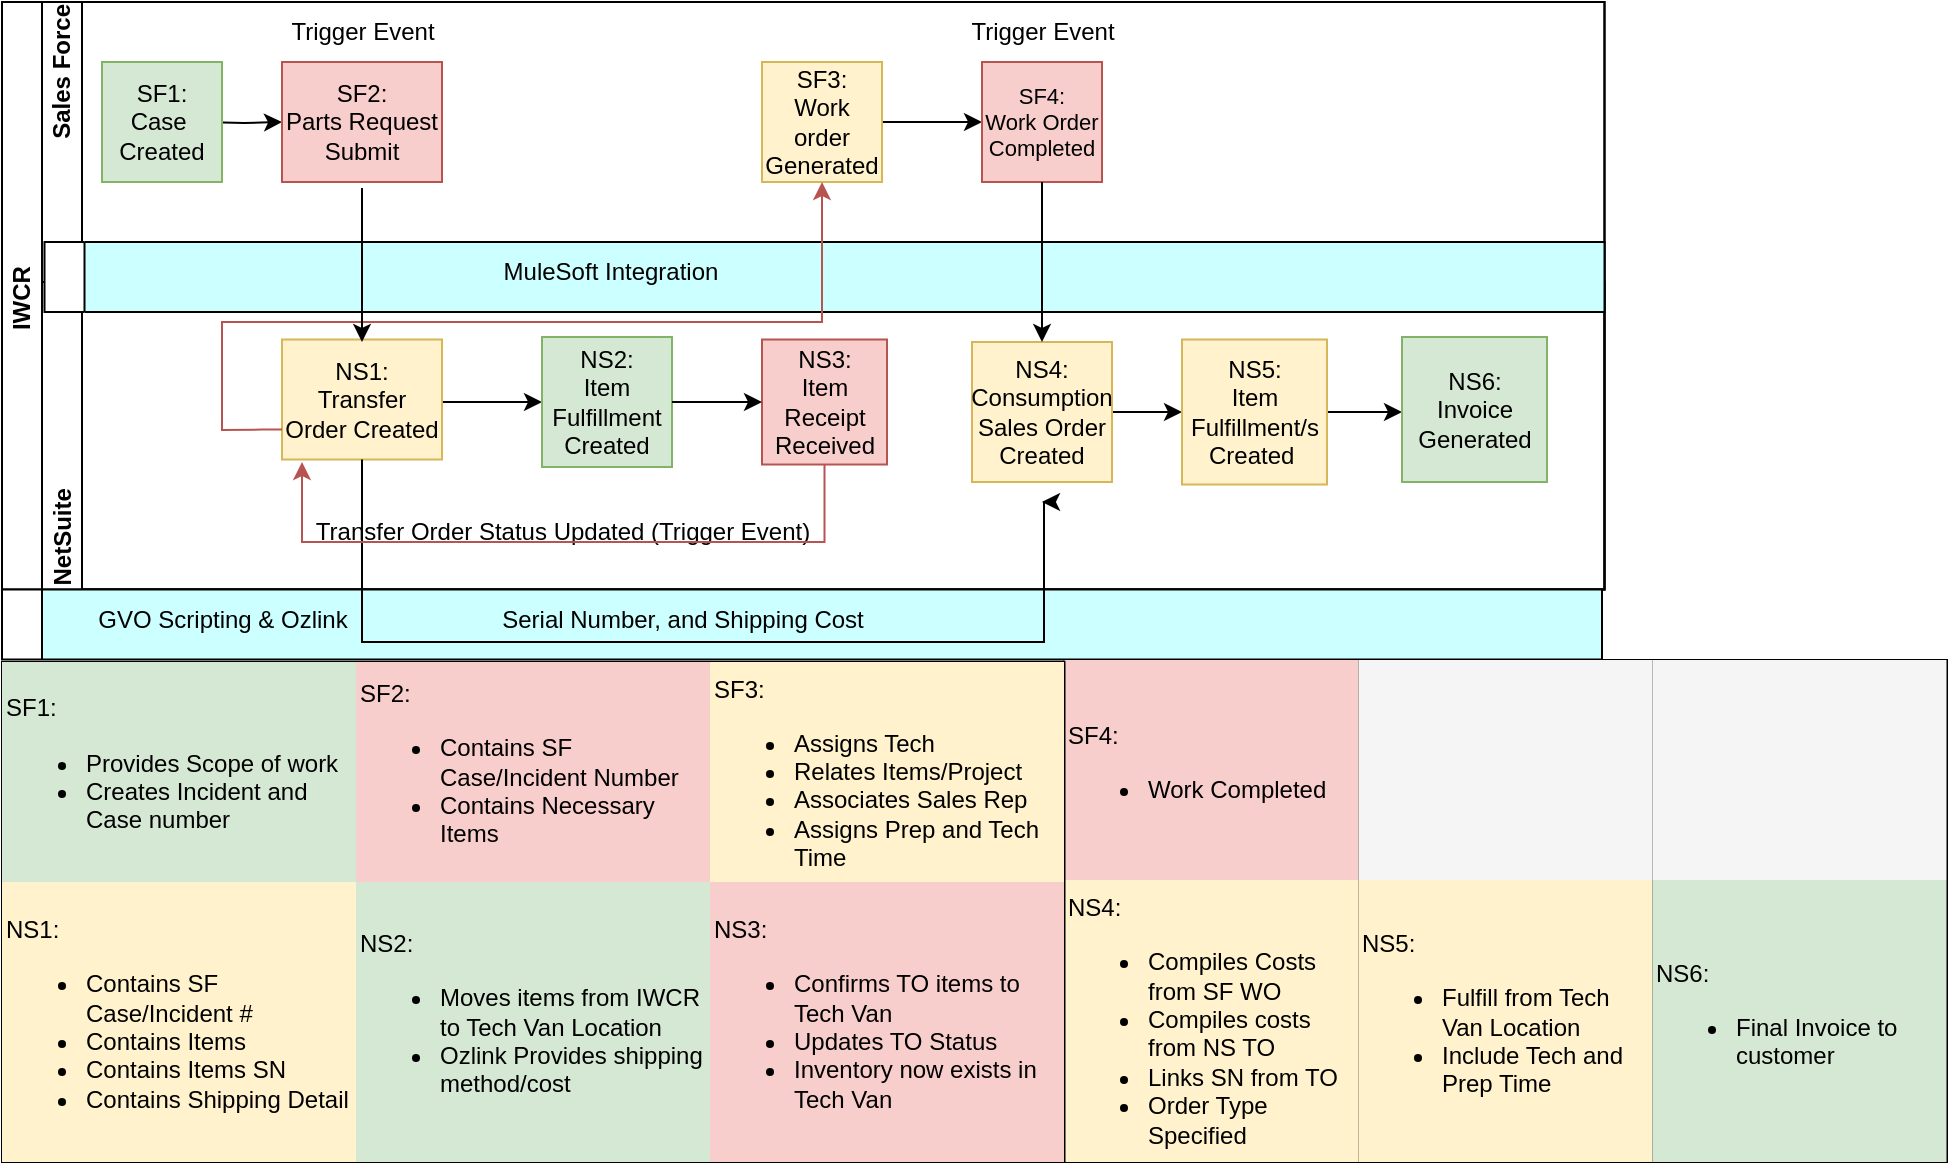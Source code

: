 <mxfile version="24.7.17">
  <diagram id="prtHgNgQTEPvFCAcTncT" name="Page-1">
    <mxGraphModel dx="1195" dy="643" grid="1" gridSize="10" guides="1" tooltips="1" connect="1" arrows="1" fold="1" page="1" pageScale="1" pageWidth="827" pageHeight="1169" math="0" shadow="0">
      <root>
        <mxCell id="0" />
        <mxCell id="1" parent="0" />
        <mxCell id="dNxyNK7c78bLwvsdeMH5-19" value="IWCR&amp;nbsp;" style="swimlane;html=1;childLayout=stackLayout;resizeParent=1;resizeParentMax=0;horizontal=0;startSize=20;horizontalStack=0;" parent="1" vertex="1">
          <mxGeometry x="120" y="110" width="801.25" height="293.75" as="geometry">
            <mxRectangle x="120" y="110" width="40" height="50" as="alternateBounds" />
          </mxGeometry>
        </mxCell>
        <mxCell id="dNxyNK7c78bLwvsdeMH5-20" value="Sales Force" style="swimlane;html=1;startSize=20;horizontal=0;align=right;" parent="dNxyNK7c78bLwvsdeMH5-19" vertex="1">
          <mxGeometry x="20" width="781.25" height="293.75" as="geometry">
            <mxRectangle x="20" width="430" height="30" as="alternateBounds" />
          </mxGeometry>
        </mxCell>
        <mxCell id="dNxyNK7c78bLwvsdeMH5-25" value="" style="edgeStyle=orthogonalEdgeStyle;rounded=0;orthogonalLoop=1;jettySize=auto;html=1;" parent="dNxyNK7c78bLwvsdeMH5-20" target="dNxyNK7c78bLwvsdeMH5-24" edge="1">
          <mxGeometry relative="1" as="geometry">
            <mxPoint x="80" y="60" as="sourcePoint" />
          </mxGeometry>
        </mxCell>
        <mxCell id="dNxyNK7c78bLwvsdeMH5-24" value="SF2:&lt;div&gt;Parts Request Submit&lt;/div&gt;" style="rounded=0;whiteSpace=wrap;html=1;fontFamily=Helvetica;fontSize=12;align=center;fillColor=#f8cecc;strokeColor=#b85450;" parent="dNxyNK7c78bLwvsdeMH5-20" vertex="1">
          <mxGeometry x="120" y="30" width="80" height="60" as="geometry" />
        </mxCell>
        <mxCell id="dNxyNK7c78bLwvsdeMH5-33" value="" style="edgeStyle=orthogonalEdgeStyle;rounded=0;orthogonalLoop=1;jettySize=auto;html=1;endArrow=classic;endFill=1;entryX=0;entryY=0.5;entryDx=0;entryDy=0;" parent="dNxyNK7c78bLwvsdeMH5-20" source="dNxyNK7c78bLwvsdeMH5-30" target="SnKN6ZXEYIArN2goFrfV-7" edge="1">
          <mxGeometry relative="1" as="geometry">
            <mxPoint x="360" y="60" as="targetPoint" />
          </mxGeometry>
        </mxCell>
        <mxCell id="SnKN6ZXEYIArN2goFrfV-10" style="edgeStyle=orthogonalEdgeStyle;rounded=0;orthogonalLoop=1;jettySize=auto;html=1;exitX=1;exitY=1;exitDx=0;exitDy=0;" parent="dNxyNK7c78bLwvsdeMH5-20" source="dNxyNK7c78bLwvsdeMH5-30" edge="1">
          <mxGeometry relative="1" as="geometry">
            <mxPoint x="420.138" y="90" as="targetPoint" />
          </mxGeometry>
        </mxCell>
        <mxCell id="dNxyNK7c78bLwvsdeMH5-30" value="SF3:&lt;div&gt;Work order Generated&lt;/div&gt;" style="rounded=0;whiteSpace=wrap;html=1;fontFamily=Helvetica;fontSize=12;align=center;fillColor=#fff2cc;strokeColor=#d6b656;" parent="dNxyNK7c78bLwvsdeMH5-20" vertex="1">
          <mxGeometry x="360" y="30" width="60" height="60" as="geometry" />
        </mxCell>
        <mxCell id="SnKN6ZXEYIArN2goFrfV-2" value="SF1:&lt;div&gt;Case&amp;nbsp;&lt;div&gt;Created&lt;/div&gt;&lt;/div&gt;" style="whiteSpace=wrap;html=1;aspect=fixed;fillColor=#d5e8d4;strokeColor=#82b366;" parent="dNxyNK7c78bLwvsdeMH5-20" vertex="1">
          <mxGeometry x="30" y="30" width="60" height="60" as="geometry" />
        </mxCell>
        <mxCell id="SnKN6ZXEYIArN2goFrfV-7" value="&lt;div style=&quot;font-size: 11px;&quot;&gt;SF4:&lt;/div&gt;&lt;div style=&quot;font-size: 11px;&quot;&gt;Work Order Completed&lt;/div&gt;" style="whiteSpace=wrap;html=1;aspect=fixed;fillColor=#f8cecc;strokeColor=#b85450;" parent="dNxyNK7c78bLwvsdeMH5-20" vertex="1">
          <mxGeometry x="470" y="30" width="60" height="60" as="geometry" />
        </mxCell>
        <mxCell id="SnKN6ZXEYIArN2goFrfV-14" value="Trigger Event" style="text;html=1;align=center;verticalAlign=middle;resizable=0;points=[];autosize=1;strokeColor=none;fillColor=none;" parent="dNxyNK7c78bLwvsdeMH5-20" vertex="1">
          <mxGeometry x="110" width="100" height="30" as="geometry" />
        </mxCell>
        <mxCell id="SnKN6ZXEYIArN2goFrfV-15" value="Trigger Event" style="text;html=1;align=center;verticalAlign=middle;resizable=0;points=[];autosize=1;strokeColor=none;fillColor=none;" parent="dNxyNK7c78bLwvsdeMH5-20" vertex="1">
          <mxGeometry x="450" width="100" height="30" as="geometry" />
        </mxCell>
        <mxCell id="dNxyNK7c78bLwvsdeMH5-21" value="NetSuite" style="swimlane;html=1;startSize=20;horizontal=0;align=left;" parent="dNxyNK7c78bLwvsdeMH5-20" vertex="1">
          <mxGeometry y="140" width="781.25" height="153.75" as="geometry">
            <mxRectangle x="20" y="30" width="430" height="30" as="alternateBounds" />
          </mxGeometry>
        </mxCell>
        <mxCell id="SnKN6ZXEYIArN2goFrfV-42" value="" style="edgeStyle=orthogonalEdgeStyle;rounded=0;orthogonalLoop=1;jettySize=auto;html=1;" parent="dNxyNK7c78bLwvsdeMH5-21" source="dNxyNK7c78bLwvsdeMH5-26" target="SnKN6ZXEYIArN2goFrfV-3" edge="1">
          <mxGeometry relative="1" as="geometry">
            <Array as="points">
              <mxPoint x="210" y="60" />
              <mxPoint x="210" y="60" />
            </Array>
          </mxGeometry>
        </mxCell>
        <mxCell id="dNxyNK7c78bLwvsdeMH5-26" value="NS1:&lt;div&gt;Transfer Order Created&lt;/div&gt;" style="rounded=0;whiteSpace=wrap;html=1;fontFamily=Helvetica;fontSize=12;align=center;fillColor=#fff2cc;strokeColor=#d6b656;" parent="dNxyNK7c78bLwvsdeMH5-21" vertex="1">
          <mxGeometry x="120" y="28.75" width="80" height="60" as="geometry" />
        </mxCell>
        <mxCell id="SnKN6ZXEYIArN2goFrfV-3" value="NS2:&lt;div&gt;Item Fulfillment Created&lt;/div&gt;" style="whiteSpace=wrap;html=1;aspect=fixed;fillColor=#d5e8d4;strokeColor=#82b366;" parent="dNxyNK7c78bLwvsdeMH5-21" vertex="1">
          <mxGeometry x="250" y="27.5" width="65" height="65" as="geometry" />
        </mxCell>
        <mxCell id="SnKN6ZXEYIArN2goFrfV-8" value="NS3:&lt;div&gt;Item Receipt Received&lt;/div&gt;" style="whiteSpace=wrap;html=1;aspect=fixed;fillColor=#f8cecc;strokeColor=#b85450;" parent="dNxyNK7c78bLwvsdeMH5-21" vertex="1">
          <mxGeometry x="360" y="28.75" width="62.5" height="62.5" as="geometry" />
        </mxCell>
        <mxCell id="SnKN6ZXEYIArN2goFrfV-19" value="" style="edgeStyle=orthogonalEdgeStyle;rounded=0;orthogonalLoop=1;jettySize=auto;html=1;entryX=0;entryY=0.5;entryDx=0;entryDy=0;" parent="dNxyNK7c78bLwvsdeMH5-21" target="SnKN6ZXEYIArN2goFrfV-17" edge="1">
          <mxGeometry relative="1" as="geometry">
            <mxPoint x="535" y="64.95" as="sourcePoint" />
            <mxPoint x="565" y="64.948" as="targetPoint" />
            <Array as="points" />
          </mxGeometry>
        </mxCell>
        <mxCell id="SnKN6ZXEYIArN2goFrfV-11" value="NS4:&lt;div&gt;Consumption Sales Order&lt;div&gt;Created&lt;/div&gt;&lt;/div&gt;" style="whiteSpace=wrap;html=1;aspect=fixed;fillColor=#fff2cc;strokeColor=#d6b656;dropTarget=0;" parent="dNxyNK7c78bLwvsdeMH5-21" vertex="1">
          <mxGeometry x="465" y="30" width="70" height="70" as="geometry" />
        </mxCell>
        <mxCell id="SnKN6ZXEYIArN2goFrfV-20" value="" style="edgeStyle=orthogonalEdgeStyle;rounded=0;orthogonalLoop=1;jettySize=auto;html=1;exitX=1;exitY=0.5;exitDx=0;exitDy=0;" parent="dNxyNK7c78bLwvsdeMH5-21" source="SnKN6ZXEYIArN2goFrfV-17" target="SnKN6ZXEYIArN2goFrfV-18" edge="1">
          <mxGeometry relative="1" as="geometry">
            <Array as="points">
              <mxPoint x="670" y="65" />
              <mxPoint x="670" y="65" />
            </Array>
          </mxGeometry>
        </mxCell>
        <mxCell id="SnKN6ZXEYIArN2goFrfV-17" value="NS5:&lt;div&gt;Item Fulfillment/s Created&amp;nbsp;&lt;/div&gt;" style="whiteSpace=wrap;html=1;aspect=fixed;fillColor=#fff2cc;strokeColor=#d6b656;" parent="dNxyNK7c78bLwvsdeMH5-21" vertex="1">
          <mxGeometry x="570" y="28.75" width="72.5" height="72.5" as="geometry" />
        </mxCell>
        <mxCell id="SnKN6ZXEYIArN2goFrfV-18" value="NS6:&lt;div&gt;Invoice&lt;div&gt;Generated&lt;/div&gt;&lt;/div&gt;" style="whiteSpace=wrap;html=1;aspect=fixed;fillColor=#d5e8d4;strokeColor=#82b366;" parent="dNxyNK7c78bLwvsdeMH5-21" vertex="1">
          <mxGeometry x="680" y="27.5" width="72.5" height="72.5" as="geometry" />
        </mxCell>
        <mxCell id="dNxyNK7c78bLwvsdeMH5-31" style="edgeStyle=orthogonalEdgeStyle;rounded=0;orthogonalLoop=1;jettySize=auto;html=1;endArrow=classic;endFill=1;entryX=0;entryY=0.5;entryDx=0;entryDy=0;exitX=1;exitY=0.5;exitDx=0;exitDy=0;" parent="dNxyNK7c78bLwvsdeMH5-21" source="SnKN6ZXEYIArN2goFrfV-3" target="SnKN6ZXEYIArN2goFrfV-8" edge="1">
          <mxGeometry relative="1" as="geometry">
            <mxPoint x="320" y="60" as="sourcePoint" />
            <Array as="points" />
          </mxGeometry>
        </mxCell>
        <mxCell id="SnKN6ZXEYIArN2goFrfV-13" value="Transfer Order Status Updated (Trigger Event)" style="text;html=1;align=center;verticalAlign=middle;resizable=0;points=[];autosize=1;strokeColor=none;fillColor=none;" parent="dNxyNK7c78bLwvsdeMH5-21" vertex="1">
          <mxGeometry x="125" y="110" width="270" height="30" as="geometry" />
        </mxCell>
        <mxCell id="SnKN6ZXEYIArN2goFrfV-22" value="" style="swimlane;html=1;startSize=20;horizontal=0;gradientColor=none;swimlaneFillColor=#CCFFFF;" parent="dNxyNK7c78bLwvsdeMH5-20" vertex="1">
          <mxGeometry x="1.25" y="120" width="780" height="35" as="geometry">
            <mxRectangle x="210" y="555" width="430" height="30" as="alternateBounds" />
          </mxGeometry>
        </mxCell>
        <mxCell id="SnKN6ZXEYIArN2goFrfV-21" value="MuleSoft Integration" style="text;html=1;align=center;verticalAlign=middle;resizable=0;points=[];autosize=1;strokeColor=none;fillColor=none;" parent="SnKN6ZXEYIArN2goFrfV-22" vertex="1">
          <mxGeometry x="217.5" width="130" height="30" as="geometry" />
        </mxCell>
        <mxCell id="SnKN6ZXEYIArN2goFrfV-12" value="" style="edgeStyle=orthogonalEdgeStyle;rounded=0;orthogonalLoop=1;jettySize=auto;html=1;" parent="dNxyNK7c78bLwvsdeMH5-20" source="SnKN6ZXEYIArN2goFrfV-7" target="SnKN6ZXEYIArN2goFrfV-11" edge="1">
          <mxGeometry relative="1" as="geometry" />
        </mxCell>
        <mxCell id="SnKN6ZXEYIArN2goFrfV-9" value="" style="edgeStyle=orthogonalEdgeStyle;rounded=0;orthogonalLoop=1;jettySize=auto;html=1;exitX=0;exitY=0.75;exitDx=0;exitDy=0;fillColor=#f8cecc;strokeColor=#b85450;" parent="dNxyNK7c78bLwvsdeMH5-20" target="dNxyNK7c78bLwvsdeMH5-30" edge="1" source="dNxyNK7c78bLwvsdeMH5-26">
          <mxGeometry relative="1" as="geometry">
            <Array as="points">
              <mxPoint x="110" y="214" />
              <mxPoint x="90" y="214" />
              <mxPoint x="90" y="160" />
              <mxPoint x="410" y="160" />
            </Array>
            <mxPoint x="129" y="240" as="sourcePoint" />
          </mxGeometry>
        </mxCell>
        <mxCell id="SnKN6ZXEYIArN2goFrfV-4" style="edgeStyle=orthogonalEdgeStyle;rounded=0;orthogonalLoop=1;jettySize=auto;html=1;endArrow=classic;endFill=1;" parent="dNxyNK7c78bLwvsdeMH5-19" edge="1">
          <mxGeometry relative="1" as="geometry">
            <mxPoint x="180" y="93" as="sourcePoint" />
            <mxPoint x="180" y="170" as="targetPoint" />
            <Array as="points">
              <mxPoint x="180" y="147" />
            </Array>
          </mxGeometry>
        </mxCell>
        <mxCell id="SnKN6ZXEYIArN2goFrfV-34" value="" style="swimlane;html=1;startSize=20;horizontal=0;gradientColor=none;swimlaneFillColor=#CCFFFF;" parent="1" vertex="1">
          <mxGeometry x="120" y="403.75" width="800" height="35" as="geometry">
            <mxRectangle x="210" y="555" width="430" height="30" as="alternateBounds" />
          </mxGeometry>
        </mxCell>
        <mxCell id="SnKN6ZXEYIArN2goFrfV-35" value="GVO Scripting &amp;amp; Ozlink" style="text;html=1;align=center;verticalAlign=middle;resizable=0;points=[];autosize=1;strokeColor=none;fillColor=none;" parent="SnKN6ZXEYIArN2goFrfV-34" vertex="1">
          <mxGeometry x="35" width="150" height="30" as="geometry" />
        </mxCell>
        <mxCell id="SnKN6ZXEYIArN2goFrfV-38" value="Serial Number, and Shipping Cost" style="text;html=1;align=center;verticalAlign=middle;resizable=0;points=[];autosize=1;strokeColor=none;fillColor=none;" parent="SnKN6ZXEYIArN2goFrfV-34" vertex="1">
          <mxGeometry x="240" width="200" height="30" as="geometry" />
        </mxCell>
        <mxCell id="SnKN6ZXEYIArN2goFrfV-82" value="" style="shape=table;startSize=0;container=1;collapsible=0;childLayout=tableLayout;fontSize=16;points=[[0,0,0,0,0],[0,0.25,0,0,0],[0,0.5,0,0,0],[0,0.75,0,0,0],[0,1,0,0,0],[0.25,0,0,0,0],[0.25,1,0,0,0],[0.5,0,0,0,0],[0.5,1,0,0,0],[0.75,0,0,0,0],[0.75,1,0,0,0],[1,0,0,0,0],[1,0.25,0,0,0],[1,0.5,0,0,0],[1,0.75,0,0,0],[1,1,0,0,0]];" parent="1" vertex="1">
          <mxGeometry x="651.25" y="439" width="441.25" height="251" as="geometry" />
        </mxCell>
        <mxCell id="SnKN6ZXEYIArN2goFrfV-83" value="" style="shape=tableRow;horizontal=0;startSize=0;swimlaneHead=0;swimlaneBody=0;strokeColor=inherit;top=0;left=0;bottom=0;right=0;collapsible=0;dropTarget=0;fillColor=none;points=[[0,0.5],[1,0.5]];portConstraint=eastwest;fontSize=16;" parent="SnKN6ZXEYIArN2goFrfV-82" vertex="1">
          <mxGeometry width="441.25" height="110" as="geometry" />
        </mxCell>
        <mxCell id="SnKN6ZXEYIArN2goFrfV-84" value="&lt;font style=&quot;font-size: 12px;&quot;&gt;SF4:&lt;/font&gt;&lt;div style=&quot;font-size: 12px;&quot;&gt;&lt;ul&gt;&lt;li&gt;&lt;font style=&quot;font-size: 12px;&quot;&gt;Work Completed&lt;/font&gt;&lt;/li&gt;&lt;/ul&gt;&lt;/div&gt;" style="shape=partialRectangle;html=1;whiteSpace=wrap;connectable=0;strokeColor=#b85450;overflow=hidden;fillColor=#f8cecc;top=0;left=0;bottom=0;right=0;pointerEvents=1;fontSize=16;align=left;" parent="SnKN6ZXEYIArN2goFrfV-83" vertex="1">
          <mxGeometry width="147" height="110" as="geometry">
            <mxRectangle width="147" height="110" as="alternateBounds" />
          </mxGeometry>
        </mxCell>
        <mxCell id="SnKN6ZXEYIArN2goFrfV-85" value="" style="shape=partialRectangle;html=1;whiteSpace=wrap;connectable=0;overflow=hidden;fillColor=#f5f5f5;top=0;left=0;bottom=0;right=0;pointerEvents=1;fontSize=16;fontColor=#333333;strokeColor=#666666;" parent="SnKN6ZXEYIArN2goFrfV-83" vertex="1">
          <mxGeometry x="147" width="147" height="110" as="geometry">
            <mxRectangle width="147" height="110" as="alternateBounds" />
          </mxGeometry>
        </mxCell>
        <mxCell id="SnKN6ZXEYIArN2goFrfV-86" value="" style="shape=partialRectangle;html=1;whiteSpace=wrap;connectable=0;strokeColor=#666666;overflow=hidden;fillColor=#f5f5f5;top=0;left=0;bottom=0;right=0;pointerEvents=1;fontSize=16;fontColor=#333333;" parent="SnKN6ZXEYIArN2goFrfV-83" vertex="1">
          <mxGeometry x="294" width="147" height="110" as="geometry">
            <mxRectangle width="147" height="110" as="alternateBounds" />
          </mxGeometry>
        </mxCell>
        <mxCell id="SnKN6ZXEYIArN2goFrfV-87" value="" style="shape=tableRow;horizontal=0;startSize=0;swimlaneHead=0;swimlaneBody=0;strokeColor=inherit;top=0;left=0;bottom=0;right=0;collapsible=0;dropTarget=0;fillColor=none;points=[[0,0.5],[1,0.5]];portConstraint=eastwest;fontSize=16;" parent="SnKN6ZXEYIArN2goFrfV-82" vertex="1">
          <mxGeometry y="110" width="441.25" height="141" as="geometry" />
        </mxCell>
        <mxCell id="SnKN6ZXEYIArN2goFrfV-88" value="&lt;font style=&quot;font-size: 12px;&quot;&gt;NS4:&lt;/font&gt;&lt;div style=&quot;font-size: 12px;&quot;&gt;&lt;ul&gt;&lt;li&gt;Compiles Costs from SF WO&lt;/li&gt;&lt;li&gt;Compiles costs from NS TO&lt;/li&gt;&lt;li&gt;Links SN from TO&lt;/li&gt;&lt;li&gt;Order Type Specified&lt;/li&gt;&lt;/ul&gt;&lt;/div&gt;" style="shape=partialRectangle;html=1;whiteSpace=wrap;connectable=0;strokeColor=#d6b656;overflow=hidden;fillColor=#fff2cc;top=0;left=0;bottom=0;right=0;pointerEvents=1;fontSize=16;align=left;" parent="SnKN6ZXEYIArN2goFrfV-87" vertex="1">
          <mxGeometry width="147" height="141" as="geometry">
            <mxRectangle width="147" height="141" as="alternateBounds" />
          </mxGeometry>
        </mxCell>
        <mxCell id="SnKN6ZXEYIArN2goFrfV-89" value="&lt;font style=&quot;font-size: 12px;&quot;&gt;NS5:&lt;/font&gt;&lt;div style=&quot;font-size: 12px;&quot;&gt;&lt;ul&gt;&lt;li&gt;&lt;font style=&quot;font-size: 12px;&quot;&gt;Fulfill from Tech Van Location&lt;/font&gt;&lt;/li&gt;&lt;li&gt;&lt;font style=&quot;font-size: 12px;&quot;&gt;Include Tech and Prep Time&lt;/font&gt;&lt;/li&gt;&lt;/ul&gt;&lt;/div&gt;" style="shape=partialRectangle;html=1;whiteSpace=wrap;connectable=0;strokeColor=#d6b656;overflow=hidden;fillColor=#fff2cc;top=0;left=0;bottom=0;right=0;pointerEvents=1;fontSize=16;align=left;" parent="SnKN6ZXEYIArN2goFrfV-87" vertex="1">
          <mxGeometry x="147" width="147" height="141" as="geometry">
            <mxRectangle width="147" height="141" as="alternateBounds" />
          </mxGeometry>
        </mxCell>
        <mxCell id="SnKN6ZXEYIArN2goFrfV-90" value="&lt;font style=&quot;font-size: 12px;&quot;&gt;NS6:&lt;/font&gt;&lt;div style=&quot;font-size: 12px;&quot;&gt;&lt;ul&gt;&lt;li&gt;&lt;font style=&quot;font-size: 12px;&quot;&gt;Final Invoice to customer&lt;/font&gt;&lt;/li&gt;&lt;/ul&gt;&lt;/div&gt;" style="shape=partialRectangle;html=1;whiteSpace=wrap;connectable=0;strokeColor=#82b366;overflow=hidden;fillColor=#d5e8d4;top=0;left=0;bottom=0;right=0;pointerEvents=1;fontSize=16;align=left;" parent="SnKN6ZXEYIArN2goFrfV-87" vertex="1">
          <mxGeometry x="294" width="147" height="141" as="geometry">
            <mxRectangle width="147" height="141" as="alternateBounds" />
          </mxGeometry>
        </mxCell>
        <mxCell id="SnKN6ZXEYIArN2goFrfV-47" value="" style="shape=table;startSize=0;container=1;collapsible=0;childLayout=tableLayout;fontSize=16;points=[[0,0,0,0,0],[0,0.25,0,0,0],[0,0.5,0,0,0],[0,0.75,0,0,0],[0,1,0,0,0],[0.25,0,0,0,0],[0.25,1,0,0,0],[0.5,0,0,0,0],[0.5,1,0,0,0],[0.75,0,0,0,0],[0.75,1,0,0,0],[1,0,0,0,0],[1,0.25,0,0,0],[1,0.5,0,0,0],[1,0.75,0,0,0],[1,1,0,0,0]];" parent="1" vertex="1">
          <mxGeometry x="120" y="440" width="531.25" height="250" as="geometry" />
        </mxCell>
        <mxCell id="SnKN6ZXEYIArN2goFrfV-48" value="" style="shape=tableRow;horizontal=0;startSize=0;swimlaneHead=0;swimlaneBody=0;strokeColor=inherit;top=0;left=0;bottom=0;right=0;collapsible=0;dropTarget=0;fillColor=none;points=[[0,0.5],[1,0.5]];portConstraint=eastwest;fontSize=16;" parent="SnKN6ZXEYIArN2goFrfV-47" vertex="1">
          <mxGeometry width="531.25" height="110" as="geometry" />
        </mxCell>
        <mxCell id="SnKN6ZXEYIArN2goFrfV-49" value="&lt;font style=&quot;font-size: 12px;&quot;&gt;SF1:&lt;/font&gt;&lt;div style=&quot;font-size: 12px;&quot;&gt;&lt;ul&gt;&lt;li&gt;Provides Scope of work&lt;/li&gt;&lt;li&gt;Creates Incident and Case number&lt;/li&gt;&lt;/ul&gt;&lt;/div&gt;" style="shape=partialRectangle;html=1;whiteSpace=wrap;connectable=0;strokeColor=#82b366;overflow=hidden;fillColor=#d5e8d4;top=0;left=0;bottom=0;right=0;pointerEvents=1;fontSize=16;align=left;" parent="SnKN6ZXEYIArN2goFrfV-48" vertex="1">
          <mxGeometry width="177" height="110" as="geometry">
            <mxRectangle width="177" height="110" as="alternateBounds" />
          </mxGeometry>
        </mxCell>
        <mxCell id="SnKN6ZXEYIArN2goFrfV-50" value="&lt;font style=&quot;font-size: 12px;&quot;&gt;SF2:&lt;/font&gt;&lt;div style=&quot;font-size: 12px;&quot;&gt;&lt;ul&gt;&lt;li&gt;&lt;font style=&quot;font-size: 12px;&quot;&gt;Contains SF Case/Incident Number&lt;/font&gt;&lt;/li&gt;&lt;li&gt;&lt;font style=&quot;font-size: 12px;&quot;&gt;Contains Necessary Items&lt;/font&gt;&lt;/li&gt;&lt;/ul&gt;&lt;/div&gt;" style="shape=partialRectangle;html=1;whiteSpace=wrap;connectable=0;strokeColor=#b85450;overflow=hidden;fillColor=#f8cecc;top=0;left=0;bottom=0;right=0;pointerEvents=1;fontSize=16;align=left;" parent="SnKN6ZXEYIArN2goFrfV-48" vertex="1">
          <mxGeometry x="177" width="177" height="110" as="geometry">
            <mxRectangle width="177" height="110" as="alternateBounds" />
          </mxGeometry>
        </mxCell>
        <mxCell id="SnKN6ZXEYIArN2goFrfV-51" value="&lt;font style=&quot;font-size: 12px;&quot;&gt;SF3:&lt;/font&gt;&lt;div style=&quot;font-size: 12px;&quot;&gt;&lt;ul&gt;&lt;li&gt;&lt;font style=&quot;font-size: 12px;&quot;&gt;Assigns Tech&lt;/font&gt;&lt;/li&gt;&lt;li&gt;&lt;font style=&quot;font-size: 12px;&quot;&gt;Relates Items/Project&lt;/font&gt;&lt;/li&gt;&lt;li&gt;&lt;font style=&quot;font-size: 12px;&quot;&gt;Associates Sales Rep&lt;/font&gt;&lt;/li&gt;&lt;li&gt;&lt;font style=&quot;font-size: 12px;&quot;&gt;Assigns Prep and Tech Time&lt;/font&gt;&lt;/li&gt;&lt;/ul&gt;&lt;/div&gt;" style="shape=partialRectangle;html=1;whiteSpace=wrap;connectable=0;strokeColor=#d6b656;overflow=hidden;fillColor=#fff2cc;top=0;left=0;bottom=0;right=0;pointerEvents=1;fontSize=16;align=left;" parent="SnKN6ZXEYIArN2goFrfV-48" vertex="1">
          <mxGeometry x="354" width="177" height="110" as="geometry">
            <mxRectangle width="177" height="110" as="alternateBounds" />
          </mxGeometry>
        </mxCell>
        <mxCell id="SnKN6ZXEYIArN2goFrfV-52" value="" style="shape=tableRow;horizontal=0;startSize=0;swimlaneHead=0;swimlaneBody=0;strokeColor=inherit;top=0;left=0;bottom=0;right=0;collapsible=0;dropTarget=0;fillColor=none;points=[[0,0.5],[1,0.5]];portConstraint=eastwest;fontSize=16;" parent="SnKN6ZXEYIArN2goFrfV-47" vertex="1">
          <mxGeometry y="110" width="531.25" height="140" as="geometry" />
        </mxCell>
        <mxCell id="SnKN6ZXEYIArN2goFrfV-53" value="&lt;font style=&quot;font-size: 12px;&quot;&gt;NS1:&lt;/font&gt;&lt;div style=&quot;font-size: 12px;&quot;&gt;&lt;ul style=&quot;&quot;&gt;&lt;li style=&quot;&quot;&gt;&lt;font style=&quot;font-size: 12px;&quot;&gt;Contains SF Case/Incident #&lt;/font&gt;&lt;/li&gt;&lt;li style=&quot;&quot;&gt;&lt;font style=&quot;font-size: 12px;&quot;&gt;Contains Items&lt;/font&gt;&lt;/li&gt;&lt;li style=&quot;&quot;&gt;&lt;font style=&quot;font-size: 12px;&quot;&gt;Contains Items SN&lt;/font&gt;&lt;/li&gt;&lt;li style=&quot;&quot;&gt;&lt;font style=&quot;font-size: 12px;&quot;&gt;Contains Shipping Detail&lt;/font&gt;&lt;/li&gt;&lt;/ul&gt;&lt;/div&gt;" style="shape=partialRectangle;html=1;whiteSpace=wrap;connectable=0;strokeColor=#d6b656;overflow=hidden;fillColor=#fff2cc;top=0;left=0;bottom=0;right=0;pointerEvents=1;fontSize=16;align=left;" parent="SnKN6ZXEYIArN2goFrfV-52" vertex="1">
          <mxGeometry width="177" height="140" as="geometry">
            <mxRectangle width="177" height="140" as="alternateBounds" />
          </mxGeometry>
        </mxCell>
        <mxCell id="SnKN6ZXEYIArN2goFrfV-54" value="&lt;font style=&quot;font-size: 12px;&quot;&gt;NS2:&lt;/font&gt;&lt;div style=&quot;font-size: 12px;&quot;&gt;&lt;ul&gt;&lt;li&gt;&lt;font style=&quot;font-size: 12px;&quot;&gt;Moves items from IWCR to Tech Van Location&lt;/font&gt;&lt;/li&gt;&lt;li&gt;&lt;font style=&quot;font-size: 12px;&quot;&gt;Ozlink Provides shipping method/cost&lt;/font&gt;&lt;/li&gt;&lt;/ul&gt;&lt;/div&gt;" style="shape=partialRectangle;html=1;whiteSpace=wrap;connectable=0;strokeColor=#82b366;overflow=hidden;fillColor=#d5e8d4;top=0;left=0;bottom=0;right=0;pointerEvents=1;fontSize=16;align=left;" parent="SnKN6ZXEYIArN2goFrfV-52" vertex="1">
          <mxGeometry x="177" width="177" height="140" as="geometry">
            <mxRectangle width="177" height="140" as="alternateBounds" />
          </mxGeometry>
        </mxCell>
        <mxCell id="SnKN6ZXEYIArN2goFrfV-55" value="&lt;font style=&quot;font-size: 12px;&quot;&gt;NS3:&lt;/font&gt;&lt;div style=&quot;font-size: 12px;&quot;&gt;&lt;ul&gt;&lt;li&gt;Confirms TO items to Tech Van&lt;/li&gt;&lt;li&gt;Updates TO Status&lt;/li&gt;&lt;li&gt;Inventory now exists in Tech Van&lt;/li&gt;&lt;/ul&gt;&lt;/div&gt;" style="shape=partialRectangle;html=1;whiteSpace=wrap;connectable=0;strokeColor=#b85450;overflow=hidden;fillColor=#f8cecc;top=0;left=0;bottom=0;right=0;pointerEvents=1;fontSize=16;align=left;" parent="SnKN6ZXEYIArN2goFrfV-52" vertex="1">
          <mxGeometry x="354" width="177" height="140" as="geometry">
            <mxRectangle width="177" height="140" as="alternateBounds" />
          </mxGeometry>
        </mxCell>
        <mxCell id="XuMH0xvVAwIogkRvEUKZ-2" value="" style="edgeStyle=orthogonalEdgeStyle;rounded=0;orthogonalLoop=1;jettySize=auto;html=1;" parent="1" source="dNxyNK7c78bLwvsdeMH5-26" edge="1">
          <mxGeometry relative="1" as="geometry">
            <mxPoint x="640" y="360" as="targetPoint" />
            <Array as="points">
              <mxPoint x="300" y="430" />
              <mxPoint x="641" y="430" />
            </Array>
          </mxGeometry>
        </mxCell>
        <mxCell id="XuMH0xvVAwIogkRvEUKZ-3" value="" style="edgeStyle=orthogonalEdgeStyle;rounded=0;orthogonalLoop=1;jettySize=auto;html=1;fillColor=#f8cecc;strokeColor=#b85450;" parent="1" source="SnKN6ZXEYIArN2goFrfV-8" edge="1">
          <mxGeometry relative="1" as="geometry">
            <mxPoint x="270" y="340" as="targetPoint" />
            <Array as="points">
              <mxPoint x="531" y="380" />
              <mxPoint x="270" y="380" />
              <mxPoint x="270" y="340" />
            </Array>
          </mxGeometry>
        </mxCell>
      </root>
    </mxGraphModel>
  </diagram>
</mxfile>
